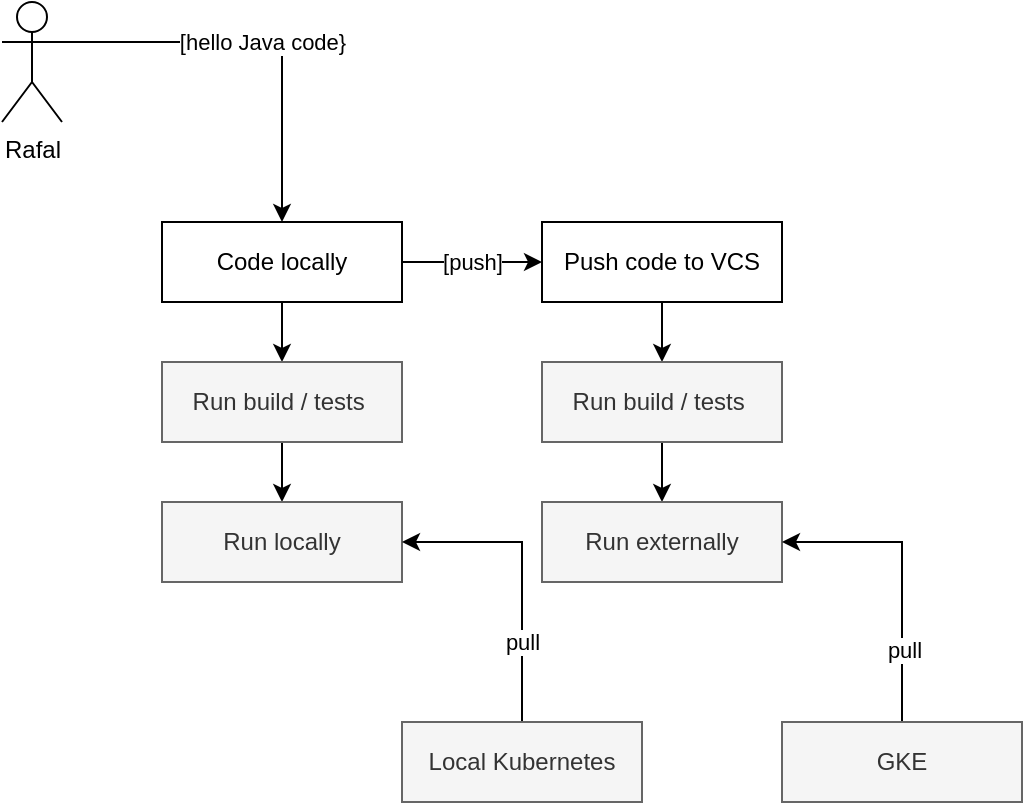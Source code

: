 <mxfile version="15.8.3" type="github">
  <diagram id="wNBkdL5R3AQrKsm_jLUi" name="Page-1">
    <mxGraphModel dx="1185" dy="635" grid="1" gridSize="10" guides="1" tooltips="1" connect="1" arrows="1" fold="1" page="1" pageScale="1" pageWidth="827" pageHeight="1169" math="0" shadow="0">
      <root>
        <mxCell id="0" />
        <mxCell id="1" parent="0" />
        <mxCell id="k85vUh0XSUUEYJ-B9VRs-5" style="edgeStyle=orthogonalEdgeStyle;rounded=0;orthogonalLoop=1;jettySize=auto;html=1;exitX=0.5;exitY=1;exitDx=0;exitDy=0;entryX=0.5;entryY=0;entryDx=0;entryDy=0;" edge="1" parent="1" source="k85vUh0XSUUEYJ-B9VRs-7" target="k85vUh0XSUUEYJ-B9VRs-3">
          <mxGeometry relative="1" as="geometry" />
        </mxCell>
        <mxCell id="k85vUh0XSUUEYJ-B9VRs-8" value="" style="edgeStyle=orthogonalEdgeStyle;rounded=0;orthogonalLoop=1;jettySize=auto;html=1;" edge="1" parent="1" source="k85vUh0XSUUEYJ-B9VRs-1" target="k85vUh0XSUUEYJ-B9VRs-7">
          <mxGeometry relative="1" as="geometry" />
        </mxCell>
        <mxCell id="k85vUh0XSUUEYJ-B9VRs-12" value="[push]" style="edgeStyle=orthogonalEdgeStyle;rounded=0;orthogonalLoop=1;jettySize=auto;html=1;exitX=1;exitY=0.5;exitDx=0;exitDy=0;entryX=0;entryY=0.5;entryDx=0;entryDy=0;" edge="1" parent="1" source="k85vUh0XSUUEYJ-B9VRs-1" target="k85vUh0XSUUEYJ-B9VRs-6">
          <mxGeometry relative="1" as="geometry" />
        </mxCell>
        <mxCell id="k85vUh0XSUUEYJ-B9VRs-1" value="Code locally" style="rounded=0;whiteSpace=wrap;html=1;" vertex="1" parent="1">
          <mxGeometry x="150" y="170" width="120" height="40" as="geometry" />
        </mxCell>
        <mxCell id="k85vUh0XSUUEYJ-B9VRs-4" value="[hello Java code}" style="edgeStyle=orthogonalEdgeStyle;rounded=0;orthogonalLoop=1;jettySize=auto;html=1;exitX=1;exitY=0.333;exitDx=0;exitDy=0;exitPerimeter=0;" edge="1" parent="1" source="k85vUh0XSUUEYJ-B9VRs-2" target="k85vUh0XSUUEYJ-B9VRs-1">
          <mxGeometry relative="1" as="geometry" />
        </mxCell>
        <mxCell id="k85vUh0XSUUEYJ-B9VRs-2" value="Rafal" style="shape=umlActor;verticalLabelPosition=bottom;verticalAlign=top;html=1;outlineConnect=0;" vertex="1" parent="1">
          <mxGeometry x="70" y="60" width="30" height="60" as="geometry" />
        </mxCell>
        <mxCell id="k85vUh0XSUUEYJ-B9VRs-3" value="Run locally" style="rounded=0;whiteSpace=wrap;html=1;fillColor=#f5f5f5;fontColor=#333333;strokeColor=#666666;" vertex="1" parent="1">
          <mxGeometry x="150" y="310" width="120" height="40" as="geometry" />
        </mxCell>
        <mxCell id="k85vUh0XSUUEYJ-B9VRs-14" style="edgeStyle=orthogonalEdgeStyle;rounded=0;orthogonalLoop=1;jettySize=auto;html=1;exitX=0.5;exitY=1;exitDx=0;exitDy=0;entryX=0.5;entryY=0;entryDx=0;entryDy=0;" edge="1" parent="1" source="k85vUh0XSUUEYJ-B9VRs-6" target="k85vUh0XSUUEYJ-B9VRs-13">
          <mxGeometry relative="1" as="geometry" />
        </mxCell>
        <mxCell id="k85vUh0XSUUEYJ-B9VRs-6" value="Push code to VCS" style="rounded=0;whiteSpace=wrap;html=1;" vertex="1" parent="1">
          <mxGeometry x="340" y="170" width="120" height="40" as="geometry" />
        </mxCell>
        <mxCell id="k85vUh0XSUUEYJ-B9VRs-7" value="Run build / tests&amp;nbsp;" style="rounded=0;whiteSpace=wrap;html=1;fillColor=#f5f5f5;fontColor=#333333;strokeColor=#666666;" vertex="1" parent="1">
          <mxGeometry x="150" y="240" width="120" height="40" as="geometry" />
        </mxCell>
        <mxCell id="k85vUh0XSUUEYJ-B9VRs-11" value="pull" style="edgeStyle=orthogonalEdgeStyle;rounded=0;orthogonalLoop=1;jettySize=auto;html=1;exitX=0.5;exitY=0;exitDx=0;exitDy=0;entryX=1;entryY=0.5;entryDx=0;entryDy=0;" edge="1" parent="1" source="k85vUh0XSUUEYJ-B9VRs-9" target="k85vUh0XSUUEYJ-B9VRs-3">
          <mxGeometry x="-0.467" relative="1" as="geometry">
            <mxPoint as="offset" />
          </mxGeometry>
        </mxCell>
        <mxCell id="k85vUh0XSUUEYJ-B9VRs-9" value="Local Kubernetes" style="rounded=0;whiteSpace=wrap;html=1;fillColor=#f5f5f5;fontColor=#333333;strokeColor=#666666;" vertex="1" parent="1">
          <mxGeometry x="270" y="420" width="120" height="40" as="geometry" />
        </mxCell>
        <mxCell id="k85vUh0XSUUEYJ-B9VRs-18" style="edgeStyle=orthogonalEdgeStyle;rounded=0;orthogonalLoop=1;jettySize=auto;html=1;exitX=0.5;exitY=1;exitDx=0;exitDy=0;entryX=0.5;entryY=0;entryDx=0;entryDy=0;" edge="1" parent="1" source="k85vUh0XSUUEYJ-B9VRs-13" target="k85vUh0XSUUEYJ-B9VRs-15">
          <mxGeometry relative="1" as="geometry" />
        </mxCell>
        <mxCell id="k85vUh0XSUUEYJ-B9VRs-13" value="Run build / tests&amp;nbsp;" style="rounded=0;whiteSpace=wrap;html=1;fillColor=#f5f5f5;fontColor=#333333;strokeColor=#666666;" vertex="1" parent="1">
          <mxGeometry x="340" y="240" width="120" height="40" as="geometry" />
        </mxCell>
        <mxCell id="k85vUh0XSUUEYJ-B9VRs-15" value="Run externally" style="rounded=0;whiteSpace=wrap;html=1;fillColor=#f5f5f5;fontColor=#333333;strokeColor=#666666;" vertex="1" parent="1">
          <mxGeometry x="340" y="310" width="120" height="40" as="geometry" />
        </mxCell>
        <mxCell id="k85vUh0XSUUEYJ-B9VRs-17" style="edgeStyle=orthogonalEdgeStyle;rounded=0;orthogonalLoop=1;jettySize=auto;html=1;exitX=0.5;exitY=0;exitDx=0;exitDy=0;entryX=1;entryY=0.5;entryDx=0;entryDy=0;" edge="1" parent="1" source="k85vUh0XSUUEYJ-B9VRs-16" target="k85vUh0XSUUEYJ-B9VRs-15">
          <mxGeometry relative="1" as="geometry" />
        </mxCell>
        <mxCell id="k85vUh0XSUUEYJ-B9VRs-19" value="pull" style="edgeLabel;html=1;align=center;verticalAlign=middle;resizable=0;points=[];" vertex="1" connectable="0" parent="k85vUh0XSUUEYJ-B9VRs-17">
          <mxGeometry x="-0.518" y="-1" relative="1" as="geometry">
            <mxPoint as="offset" />
          </mxGeometry>
        </mxCell>
        <mxCell id="k85vUh0XSUUEYJ-B9VRs-16" value="GKE" style="rounded=0;whiteSpace=wrap;html=1;fillColor=#f5f5f5;fontColor=#333333;strokeColor=#666666;" vertex="1" parent="1">
          <mxGeometry x="460" y="420" width="120" height="40" as="geometry" />
        </mxCell>
      </root>
    </mxGraphModel>
  </diagram>
</mxfile>
